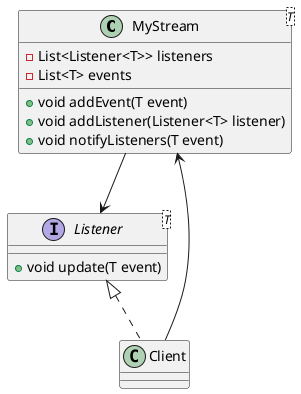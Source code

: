 @startuml

class MyStream<T> {
    - List<Listener<T>> listeners
    - List<T> events
    + void addEvent(T event)
    + void addListener(Listener<T> listener)
    + void notifyListeners(T event)
}


interface Listener<T> {
    + void update(T event)
}


class Client implements Listener<String> {
}


MyStream --> Listener
MyStream <-- Client

@enduml
